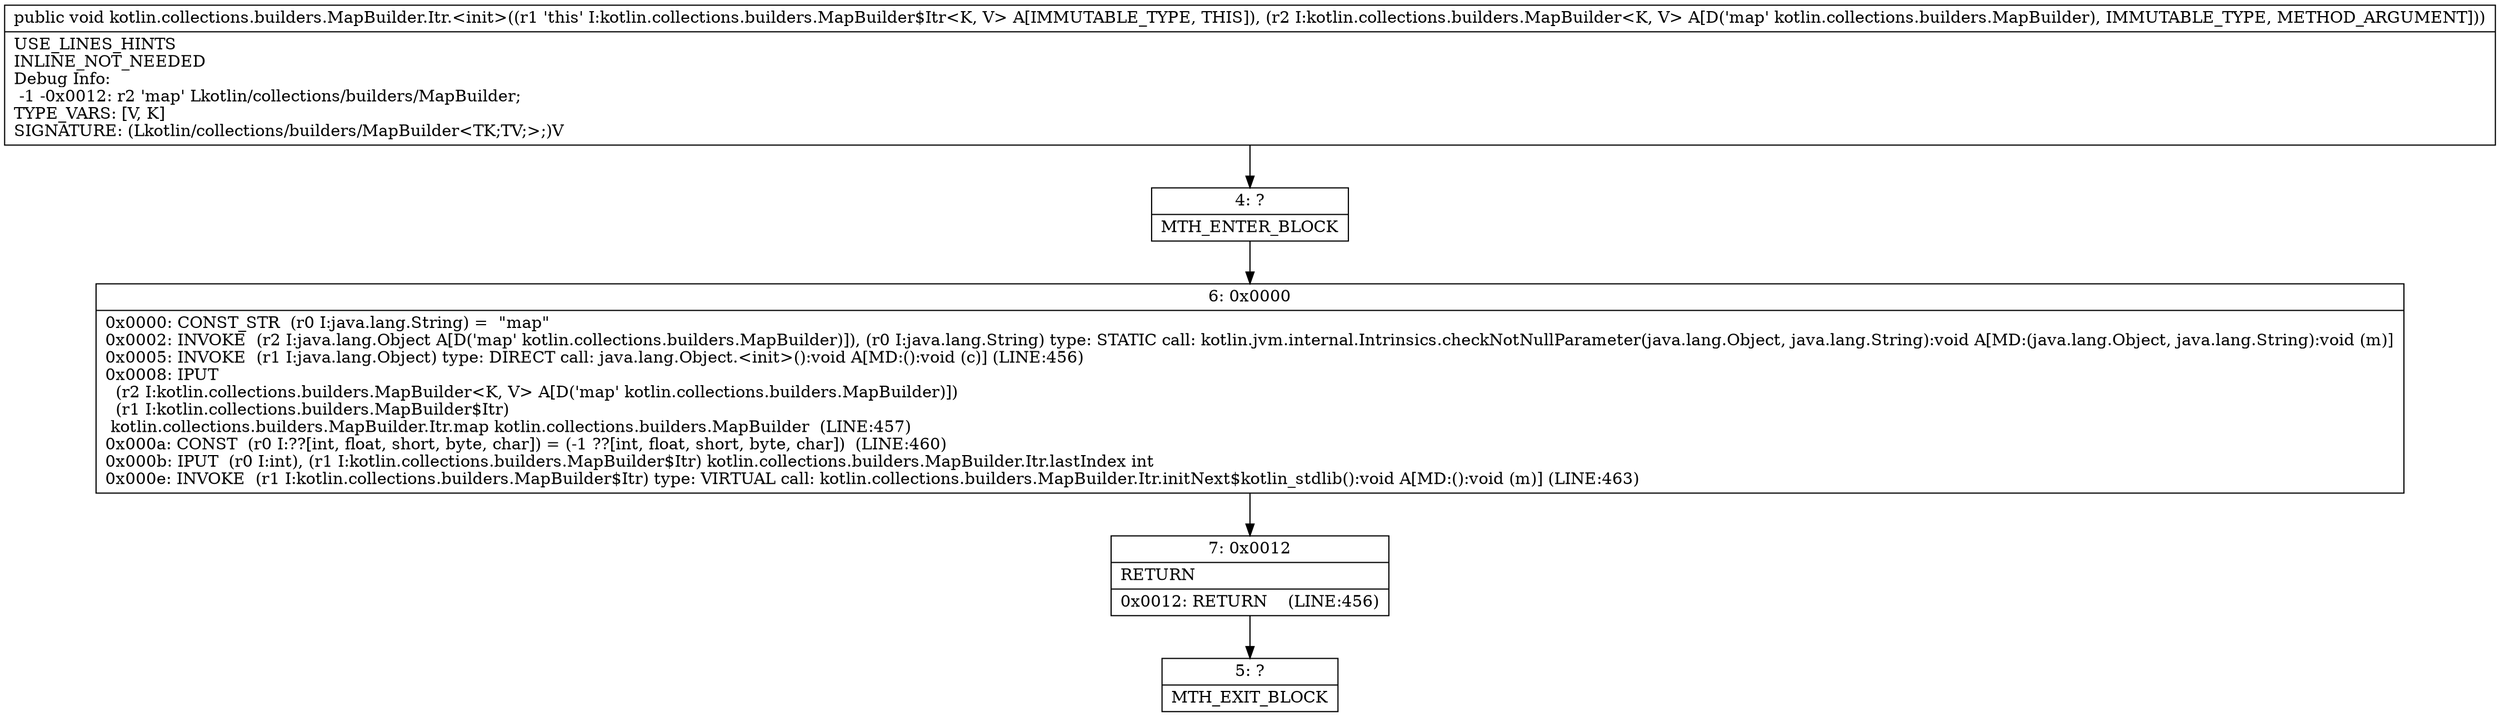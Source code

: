 digraph "CFG forkotlin.collections.builders.MapBuilder.Itr.\<init\>(Lkotlin\/collections\/builders\/MapBuilder;)V" {
Node_4 [shape=record,label="{4\:\ ?|MTH_ENTER_BLOCK\l}"];
Node_6 [shape=record,label="{6\:\ 0x0000|0x0000: CONST_STR  (r0 I:java.lang.String) =  \"map\" \l0x0002: INVOKE  (r2 I:java.lang.Object A[D('map' kotlin.collections.builders.MapBuilder)]), (r0 I:java.lang.String) type: STATIC call: kotlin.jvm.internal.Intrinsics.checkNotNullParameter(java.lang.Object, java.lang.String):void A[MD:(java.lang.Object, java.lang.String):void (m)]\l0x0005: INVOKE  (r1 I:java.lang.Object) type: DIRECT call: java.lang.Object.\<init\>():void A[MD:():void (c)] (LINE:456)\l0x0008: IPUT  \l  (r2 I:kotlin.collections.builders.MapBuilder\<K, V\> A[D('map' kotlin.collections.builders.MapBuilder)])\l  (r1 I:kotlin.collections.builders.MapBuilder$Itr)\l kotlin.collections.builders.MapBuilder.Itr.map kotlin.collections.builders.MapBuilder  (LINE:457)\l0x000a: CONST  (r0 I:??[int, float, short, byte, char]) = (\-1 ??[int, float, short, byte, char])  (LINE:460)\l0x000b: IPUT  (r0 I:int), (r1 I:kotlin.collections.builders.MapBuilder$Itr) kotlin.collections.builders.MapBuilder.Itr.lastIndex int \l0x000e: INVOKE  (r1 I:kotlin.collections.builders.MapBuilder$Itr) type: VIRTUAL call: kotlin.collections.builders.MapBuilder.Itr.initNext$kotlin_stdlib():void A[MD:():void (m)] (LINE:463)\l}"];
Node_7 [shape=record,label="{7\:\ 0x0012|RETURN\l|0x0012: RETURN    (LINE:456)\l}"];
Node_5 [shape=record,label="{5\:\ ?|MTH_EXIT_BLOCK\l}"];
MethodNode[shape=record,label="{public void kotlin.collections.builders.MapBuilder.Itr.\<init\>((r1 'this' I:kotlin.collections.builders.MapBuilder$Itr\<K, V\> A[IMMUTABLE_TYPE, THIS]), (r2 I:kotlin.collections.builders.MapBuilder\<K, V\> A[D('map' kotlin.collections.builders.MapBuilder), IMMUTABLE_TYPE, METHOD_ARGUMENT]))  | USE_LINES_HINTS\lINLINE_NOT_NEEDED\lDebug Info:\l  \-1 \-0x0012: r2 'map' Lkotlin\/collections\/builders\/MapBuilder;\lTYPE_VARS: [V, K]\lSIGNATURE: (Lkotlin\/collections\/builders\/MapBuilder\<TK;TV;\>;)V\l}"];
MethodNode -> Node_4;Node_4 -> Node_6;
Node_6 -> Node_7;
Node_7 -> Node_5;
}

